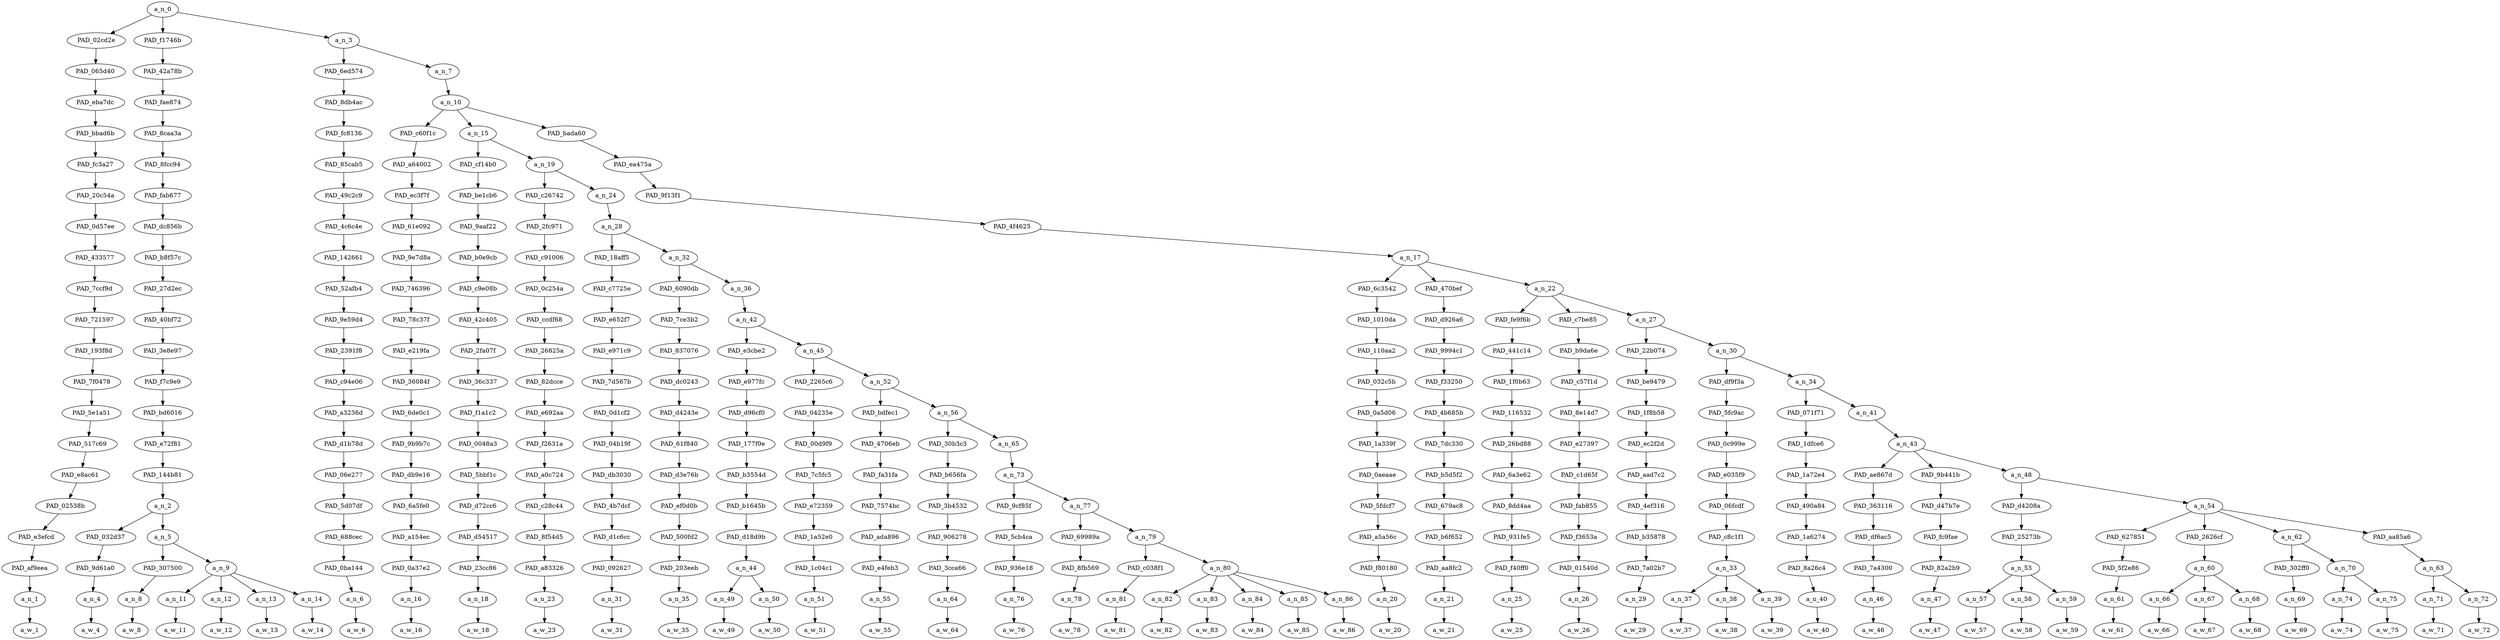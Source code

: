 strict digraph "" {
	a_n_0	[div_dir=1,
		index=0,
		level=20,
		pos="5.296986521026235,20!",
		text_span="[0, 1, 2, 3, 4, 5, 6, 7, 8, 9, 10, 11, 12, 13, 14, 15, 16, 17, 18, 19, 20, 21, 22, 23, 24, 25, 26, 27, 28, 29, 30, 31, 32, 33, 34, \
35, 36, 37, 38, 39, 40, 41, 42, 43, 44, 45, 46, 47, 48]",
		value=1.00000000];
	PAD_02cd2e	[div_dir=-1,
		index=0,
		level=19,
		pos="0.0,19!",
		text_span="[0]",
		value=0.03341917];
	a_n_0 -> PAD_02cd2e;
	PAD_f1746b	[div_dir=1,
		index=1,
		level=19,
		pos="2.125,19!",
		text_span="[1, 2, 3, 4, 5, 6]",
		value=0.13006954];
	a_n_0 -> PAD_f1746b;
	a_n_3	[div_dir=1,
		index=2,
		level=19,
		pos="13.765959563078704,19!",
		text_span="[7, 8, 9, 10, 11, 12, 13, 14, 15, 16, 17, 18, 19, 20, 21, 22, 23, 24, 25, 26, 27, 28, 29, 30, 31, 32, 33, 34, 35, 36, 37, 38, 39, \
40, 41, 42, 43, 44, 45, 46, 47, 48]",
		value=0.83644743];
	a_n_0 -> a_n_3;
	PAD_065d40	[div_dir=-1,
		index=0,
		level=18,
		pos="0.0,18!",
		text_span="[0]",
		value=0.03341917];
	PAD_02cd2e -> PAD_065d40;
	PAD_eba7dc	[div_dir=-1,
		index=0,
		level=17,
		pos="0.0,17!",
		text_span="[0]",
		value=0.03341917];
	PAD_065d40 -> PAD_eba7dc;
	PAD_bbad6b	[div_dir=-1,
		index=0,
		level=16,
		pos="0.0,16!",
		text_span="[0]",
		value=0.03341917];
	PAD_eba7dc -> PAD_bbad6b;
	PAD_fc3a27	[div_dir=-1,
		index=0,
		level=15,
		pos="0.0,15!",
		text_span="[0]",
		value=0.03341917];
	PAD_bbad6b -> PAD_fc3a27;
	PAD_20c54a	[div_dir=-1,
		index=0,
		level=14,
		pos="0.0,14!",
		text_span="[0]",
		value=0.03341917];
	PAD_fc3a27 -> PAD_20c54a;
	PAD_0d57ee	[div_dir=-1,
		index=0,
		level=13,
		pos="0.0,13!",
		text_span="[0]",
		value=0.03341917];
	PAD_20c54a -> PAD_0d57ee;
	PAD_433577	[div_dir=-1,
		index=0,
		level=12,
		pos="0.0,12!",
		text_span="[0]",
		value=0.03341917];
	PAD_0d57ee -> PAD_433577;
	PAD_7ccf9d	[div_dir=-1,
		index=0,
		level=11,
		pos="0.0,11!",
		text_span="[0]",
		value=0.03341917];
	PAD_433577 -> PAD_7ccf9d;
	PAD_721597	[div_dir=-1,
		index=0,
		level=10,
		pos="0.0,10!",
		text_span="[0]",
		value=0.03341917];
	PAD_7ccf9d -> PAD_721597;
	PAD_193f8d	[div_dir=-1,
		index=0,
		level=9,
		pos="0.0,9!",
		text_span="[0]",
		value=0.03341917];
	PAD_721597 -> PAD_193f8d;
	PAD_7f0478	[div_dir=-1,
		index=0,
		level=8,
		pos="0.0,8!",
		text_span="[0]",
		value=0.03341917];
	PAD_193f8d -> PAD_7f0478;
	PAD_5e1a51	[div_dir=-1,
		index=0,
		level=7,
		pos="0.0,7!",
		text_span="[0]",
		value=0.03341917];
	PAD_7f0478 -> PAD_5e1a51;
	PAD_517c69	[div_dir=-1,
		index=0,
		level=6,
		pos="0.0,6!",
		text_span="[0]",
		value=0.03341917];
	PAD_5e1a51 -> PAD_517c69;
	PAD_e8ac61	[div_dir=-1,
		index=0,
		level=5,
		pos="0.0,5!",
		text_span="[0]",
		value=0.03341917];
	PAD_517c69 -> PAD_e8ac61;
	PAD_02538b	[div_dir=-1,
		index=0,
		level=4,
		pos="0.0,4!",
		text_span="[0]",
		value=0.03341917];
	PAD_e8ac61 -> PAD_02538b;
	PAD_e3efcd	[div_dir=-1,
		index=0,
		level=3,
		pos="0.0,3!",
		text_span="[0]",
		value=0.03341917];
	PAD_02538b -> PAD_e3efcd;
	PAD_af9eea	[div_dir=-1,
		index=0,
		level=2,
		pos="0.0,2!",
		text_span="[0]",
		value=0.03341917];
	PAD_e3efcd -> PAD_af9eea;
	a_n_1	[div_dir=-1,
		index=0,
		level=1,
		pos="0.0,1!",
		text_span="[0]",
		value=0.03341917];
	PAD_af9eea -> a_n_1;
	a_w_1	[div_dir=0,
		index=0,
		level=0,
		pos="0,0!",
		text_span="[0]",
		value=today];
	a_n_1 -> a_w_1;
	PAD_42a78b	[div_dir=1,
		index=1,
		level=18,
		pos="2.125,18!",
		text_span="[1, 2, 3, 4, 5, 6]",
		value=0.13006954];
	PAD_f1746b -> PAD_42a78b;
	PAD_fae874	[div_dir=1,
		index=1,
		level=17,
		pos="2.125,17!",
		text_span="[1, 2, 3, 4, 5, 6]",
		value=0.13006954];
	PAD_42a78b -> PAD_fae874;
	PAD_8caa3a	[div_dir=1,
		index=1,
		level=16,
		pos="2.125,16!",
		text_span="[1, 2, 3, 4, 5, 6]",
		value=0.13006954];
	PAD_fae874 -> PAD_8caa3a;
	PAD_8fcc94	[div_dir=1,
		index=1,
		level=15,
		pos="2.125,15!",
		text_span="[1, 2, 3, 4, 5, 6]",
		value=0.13006954];
	PAD_8caa3a -> PAD_8fcc94;
	PAD_fab677	[div_dir=1,
		index=1,
		level=14,
		pos="2.125,14!",
		text_span="[1, 2, 3, 4, 5, 6]",
		value=0.13006954];
	PAD_8fcc94 -> PAD_fab677;
	PAD_dc856b	[div_dir=1,
		index=1,
		level=13,
		pos="2.125,13!",
		text_span="[1, 2, 3, 4, 5, 6]",
		value=0.13006954];
	PAD_fab677 -> PAD_dc856b;
	PAD_b8f57c	[div_dir=1,
		index=1,
		level=12,
		pos="2.125,12!",
		text_span="[1, 2, 3, 4, 5, 6]",
		value=0.13006954];
	PAD_dc856b -> PAD_b8f57c;
	PAD_27d2ec	[div_dir=1,
		index=1,
		level=11,
		pos="2.125,11!",
		text_span="[1, 2, 3, 4, 5, 6]",
		value=0.13006954];
	PAD_b8f57c -> PAD_27d2ec;
	PAD_40bf72	[div_dir=1,
		index=1,
		level=10,
		pos="2.125,10!",
		text_span="[1, 2, 3, 4, 5, 6]",
		value=0.13006954];
	PAD_27d2ec -> PAD_40bf72;
	PAD_3e8e97	[div_dir=1,
		index=1,
		level=9,
		pos="2.125,9!",
		text_span="[1, 2, 3, 4, 5, 6]",
		value=0.13006954];
	PAD_40bf72 -> PAD_3e8e97;
	PAD_f7c9e9	[div_dir=1,
		index=1,
		level=8,
		pos="2.125,8!",
		text_span="[1, 2, 3, 4, 5, 6]",
		value=0.13006954];
	PAD_3e8e97 -> PAD_f7c9e9;
	PAD_bd6016	[div_dir=1,
		index=1,
		level=7,
		pos="2.125,7!",
		text_span="[1, 2, 3, 4, 5, 6]",
		value=0.13006954];
	PAD_f7c9e9 -> PAD_bd6016;
	PAD_e72f81	[div_dir=1,
		index=1,
		level=6,
		pos="2.125,6!",
		text_span="[1, 2, 3, 4, 5, 6]",
		value=0.13006954];
	PAD_bd6016 -> PAD_e72f81;
	PAD_144b81	[div_dir=1,
		index=1,
		level=5,
		pos="2.125,5!",
		text_span="[1, 2, 3, 4, 5, 6]",
		value=0.13006954];
	PAD_e72f81 -> PAD_144b81;
	a_n_2	[div_dir=1,
		index=1,
		level=4,
		pos="2.125,4!",
		text_span="[1, 2, 3, 4, 5, 6]",
		value=0.13006954];
	PAD_144b81 -> a_n_2;
	PAD_032d37	[div_dir=-1,
		index=1,
		level=3,
		pos="1.0,3!",
		text_span="[1]",
		value=0.01147252];
	a_n_2 -> PAD_032d37;
	a_n_5	[div_dir=1,
		index=2,
		level=3,
		pos="3.25,3!",
		text_span="[2, 3, 4, 5, 6]",
		value=0.11857438];
	a_n_2 -> a_n_5;
	PAD_9d61a0	[div_dir=-1,
		index=1,
		level=2,
		pos="1.0,2!",
		text_span="[1]",
		value=0.01147252];
	PAD_032d37 -> PAD_9d61a0;
	a_n_4	[div_dir=-1,
		index=1,
		level=1,
		pos="1.0,1!",
		text_span="[1]",
		value=0.01147252];
	PAD_9d61a0 -> a_n_4;
	a_w_4	[div_dir=0,
		index=1,
		level=0,
		pos="1,0!",
		text_span="[1]",
		value=one];
	a_n_4 -> a_w_4;
	PAD_307500	[div_dir=-1,
		index=2,
		level=2,
		pos="2.0,2!",
		text_span="[2]",
		value=0.00966401];
	a_n_5 -> PAD_307500;
	a_n_9	[div_dir=1,
		index=3,
		level=2,
		pos="4.5,2!",
		text_span="[3, 4, 5, 6]",
		value=0.10888069];
	a_n_5 -> a_n_9;
	a_n_8	[div_dir=-1,
		index=2,
		level=1,
		pos="2.0,1!",
		text_span="[2]",
		value=0.00966401];
	PAD_307500 -> a_n_8;
	a_w_8	[div_dir=0,
		index=2,
		level=0,
		pos="2,0!",
		text_span="[2]",
		value=of];
	a_n_8 -> a_w_8;
	a_n_11	[div_dir=-1,
		index=3,
		level=1,
		pos="3.0,1!",
		text_span="[3]",
		value=0.01791858];
	a_n_9 -> a_n_11;
	a_n_12	[div_dir=-1,
		index=4,
		level=1,
		pos="4.0,1!",
		text_span="[4]",
		value=0.03755489];
	a_n_9 -> a_n_12;
	a_n_13	[div_dir=1,
		index=5,
		level=1,
		pos="5.0,1!",
		text_span="[5]",
		value=0.02871080];
	a_n_9 -> a_n_13;
	a_n_14	[div_dir=1,
		index=6,
		level=1,
		pos="6.0,1!",
		text_span="[6]",
		value=0.02465990];
	a_n_9 -> a_n_14;
	a_w_11	[div_dir=0,
		index=3,
		level=0,
		pos="3,0!",
		text_span="[3]",
		value=my];
	a_n_11 -> a_w_11;
	a_w_12	[div_dir=0,
		index=4,
		level=0,
		pos="4,0!",
		text_span="[4]",
		value=queer];
	a_n_12 -> a_w_12;
	a_w_13	[div_dir=0,
		index=5,
		level=0,
		pos="5,0!",
		text_span="[5]",
		value=white];
	a_n_13 -> a_w_13;
	a_w_14	[div_dir=0,
		index=6,
		level=0,
		pos="6,0!",
		text_span="[6]",
		value=students];
	a_n_14 -> a_w_14;
	PAD_6ed574	[div_dir=-1,
		index=2,
		level=18,
		pos="7.0,18!",
		text_span="[7]",
		value=0.01396606];
	a_n_3 -> PAD_6ed574;
	a_n_7	[div_dir=1,
		index=3,
		level=18,
		pos="20.53191912615741,18!",
		text_span="[8, 9, 10, 11, 12, 13, 14, 15, 16, 17, 18, 19, 20, 21, 22, 23, 24, 25, 26, 27, 28, 29, 30, 31, 32, 33, 34, 35, 36, 37, 38, 39, 40, \
41, 42, 43, 44, 45, 46, 47, 48]",
		value=0.82237252];
	a_n_3 -> a_n_7;
	PAD_8db4ac	[div_dir=-1,
		index=2,
		level=17,
		pos="7.0,17!",
		text_span="[7]",
		value=0.01396606];
	PAD_6ed574 -> PAD_8db4ac;
	PAD_fc8136	[div_dir=-1,
		index=2,
		level=16,
		pos="7.0,16!",
		text_span="[7]",
		value=0.01396606];
	PAD_8db4ac -> PAD_fc8136;
	PAD_85cab5	[div_dir=-1,
		index=2,
		level=15,
		pos="7.0,15!",
		text_span="[7]",
		value=0.01396606];
	PAD_fc8136 -> PAD_85cab5;
	PAD_49c2c9	[div_dir=-1,
		index=2,
		level=14,
		pos="7.0,14!",
		text_span="[7]",
		value=0.01396606];
	PAD_85cab5 -> PAD_49c2c9;
	PAD_4c6c4e	[div_dir=-1,
		index=2,
		level=13,
		pos="7.0,13!",
		text_span="[7]",
		value=0.01396606];
	PAD_49c2c9 -> PAD_4c6c4e;
	PAD_142661	[div_dir=-1,
		index=2,
		level=12,
		pos="7.0,12!",
		text_span="[7]",
		value=0.01396606];
	PAD_4c6c4e -> PAD_142661;
	PAD_52afb4	[div_dir=-1,
		index=2,
		level=11,
		pos="7.0,11!",
		text_span="[7]",
		value=0.01396606];
	PAD_142661 -> PAD_52afb4;
	PAD_9e59d4	[div_dir=-1,
		index=2,
		level=10,
		pos="7.0,10!",
		text_span="[7]",
		value=0.01396606];
	PAD_52afb4 -> PAD_9e59d4;
	PAD_2391f8	[div_dir=-1,
		index=2,
		level=9,
		pos="7.0,9!",
		text_span="[7]",
		value=0.01396606];
	PAD_9e59d4 -> PAD_2391f8;
	PAD_c94e06	[div_dir=-1,
		index=2,
		level=8,
		pos="7.0,8!",
		text_span="[7]",
		value=0.01396606];
	PAD_2391f8 -> PAD_c94e06;
	PAD_a3236d	[div_dir=-1,
		index=2,
		level=7,
		pos="7.0,7!",
		text_span="[7]",
		value=0.01396606];
	PAD_c94e06 -> PAD_a3236d;
	PAD_d1b78d	[div_dir=-1,
		index=2,
		level=6,
		pos="7.0,6!",
		text_span="[7]",
		value=0.01396606];
	PAD_a3236d -> PAD_d1b78d;
	PAD_06e277	[div_dir=-1,
		index=2,
		level=5,
		pos="7.0,5!",
		text_span="[7]",
		value=0.01396606];
	PAD_d1b78d -> PAD_06e277;
	PAD_5d07df	[div_dir=-1,
		index=2,
		level=4,
		pos="7.0,4!",
		text_span="[7]",
		value=0.01396606];
	PAD_06e277 -> PAD_5d07df;
	PAD_688cec	[div_dir=-1,
		index=3,
		level=3,
		pos="7.0,3!",
		text_span="[7]",
		value=0.01396606];
	PAD_5d07df -> PAD_688cec;
	PAD_0ba144	[div_dir=-1,
		index=4,
		level=2,
		pos="7.0,2!",
		text_span="[7]",
		value=0.01396606];
	PAD_688cec -> PAD_0ba144;
	a_n_6	[div_dir=-1,
		index=7,
		level=1,
		pos="7.0,1!",
		text_span="[7]",
		value=0.01396606];
	PAD_0ba144 -> a_n_6;
	a_w_6	[div_dir=0,
		index=7,
		level=0,
		pos="7,0!",
		text_span="[7]",
		value=says];
	a_n_6 -> a_w_6;
	a_n_10	[div_dir=1,
		index=3,
		level=17,
		pos="20.53191912615741,17!",
		text_span="[8, 9, 10, 11, 12, 13, 14, 15, 16, 17, 18, 19, 20, 21, 22, 23, 24, 25, 26, 27, 28, 29, 30, 31, 32, 33, 34, 35, 36, 37, 38, 39, 40, \
41, 42, 43, 44, 45, 46, 47, 48]",
		value=0.82226121];
	a_n_7 -> a_n_10;
	PAD_c60f1c	[div_dir=1,
		index=4,
		level=16,
		pos="25.0,16!",
		text_span="[25]",
		value=0.00807098];
	a_n_10 -> PAD_c60f1c;
	a_n_15	[div_dir=1,
		index=3,
		level=16,
		pos="9.04931640625,16!",
		text_span="[8, 9, 10, 11, 12, 13, 14, 15, 16, 17, 18, 19, 20, 21, 22, 23, 24]",
		value=0.26045831];
	a_n_10 -> a_n_15;
	PAD_bada60	[div_dir=1,
		index=5,
		level=16,
		pos="27.546440972222225,16!",
		text_span="[26, 27, 28, 29, 30, 31, 32, 33, 34, 35, 36, 37, 38, 39, 40, 41, 42, 43, 44, 45, 46, 47, 48]",
		value=0.55362060];
	a_n_10 -> PAD_bada60;
	PAD_a64002	[div_dir=1,
		index=5,
		level=15,
		pos="25.0,15!",
		text_span="[25]",
		value=0.00807098];
	PAD_c60f1c -> PAD_a64002;
	PAD_ec3f7f	[div_dir=1,
		index=6,
		level=14,
		pos="25.0,14!",
		text_span="[25]",
		value=0.00807098];
	PAD_a64002 -> PAD_ec3f7f;
	PAD_61e092	[div_dir=1,
		index=6,
		level=13,
		pos="25.0,13!",
		text_span="[25]",
		value=0.00807098];
	PAD_ec3f7f -> PAD_61e092;
	PAD_9e7d8a	[div_dir=1,
		index=7,
		level=12,
		pos="25.0,12!",
		text_span="[25]",
		value=0.00807098];
	PAD_61e092 -> PAD_9e7d8a;
	PAD_746396	[div_dir=1,
		index=8,
		level=11,
		pos="25.0,11!",
		text_span="[25]",
		value=0.00807098];
	PAD_9e7d8a -> PAD_746396;
	PAD_78c37f	[div_dir=1,
		index=8,
		level=10,
		pos="25.0,10!",
		text_span="[25]",
		value=0.00807098];
	PAD_746396 -> PAD_78c37f;
	PAD_e219fa	[div_dir=1,
		index=9,
		level=9,
		pos="25.0,9!",
		text_span="[25]",
		value=0.00807098];
	PAD_78c37f -> PAD_e219fa;
	PAD_36084f	[div_dir=1,
		index=10,
		level=8,
		pos="25.0,8!",
		text_span="[25]",
		value=0.00807098];
	PAD_e219fa -> PAD_36084f;
	PAD_6de0c1	[div_dir=1,
		index=11,
		level=7,
		pos="25.0,7!",
		text_span="[25]",
		value=0.00807098];
	PAD_36084f -> PAD_6de0c1;
	PAD_9b9b7c	[div_dir=1,
		index=12,
		level=6,
		pos="25.0,6!",
		text_span="[25]",
		value=0.00807098];
	PAD_6de0c1 -> PAD_9b9b7c;
	PAD_db9e16	[div_dir=1,
		index=12,
		level=5,
		pos="25.0,5!",
		text_span="[25]",
		value=0.00807098];
	PAD_9b9b7c -> PAD_db9e16;
	PAD_6a5fe0	[div_dir=1,
		index=13,
		level=4,
		pos="25.0,4!",
		text_span="[25]",
		value=0.00807098];
	PAD_db9e16 -> PAD_6a5fe0;
	PAD_a154ec	[div_dir=1,
		index=15,
		level=3,
		pos="25.0,3!",
		text_span="[25]",
		value=0.00807098];
	PAD_6a5fe0 -> PAD_a154ec;
	PAD_0a37e2	[div_dir=1,
		index=17,
		level=2,
		pos="25.0,2!",
		text_span="[25]",
		value=0.00807098];
	PAD_a154ec -> PAD_0a37e2;
	a_n_16	[div_dir=1,
		index=25,
		level=1,
		pos="25.0,1!",
		text_span="[25]",
		value=0.00807098];
	PAD_0a37e2 -> a_n_16;
	a_w_16	[div_dir=0,
		index=25,
		level=0,
		pos="25,0!",
		text_span="[25]",
		value=but];
	a_n_16 -> a_w_16;
	PAD_cf14b0	[div_dir=1,
		index=3,
		level=15,
		pos="8.0,15!",
		text_span="[8]",
		value=0.00957143];
	a_n_15 -> PAD_cf14b0;
	a_n_19	[div_dir=1,
		index=4,
		level=15,
		pos="10.0986328125,15!",
		text_span="[9, 10, 11, 12, 13, 14, 15, 16, 17, 18, 19, 20, 21, 22, 23, 24]",
		value=0.25082345];
	a_n_15 -> a_n_19;
	PAD_be1cb6	[div_dir=1,
		index=3,
		level=14,
		pos="8.0,14!",
		text_span="[8]",
		value=0.00957143];
	PAD_cf14b0 -> PAD_be1cb6;
	PAD_9aaf22	[div_dir=1,
		index=3,
		level=13,
		pos="8.0,13!",
		text_span="[8]",
		value=0.00957143];
	PAD_be1cb6 -> PAD_9aaf22;
	PAD_b0e9cb	[div_dir=1,
		index=3,
		level=12,
		pos="8.0,12!",
		text_span="[8]",
		value=0.00957143];
	PAD_9aaf22 -> PAD_b0e9cb;
	PAD_c9e08b	[div_dir=1,
		index=3,
		level=11,
		pos="8.0,11!",
		text_span="[8]",
		value=0.00957143];
	PAD_b0e9cb -> PAD_c9e08b;
	PAD_42c405	[div_dir=1,
		index=3,
		level=10,
		pos="8.0,10!",
		text_span="[8]",
		value=0.00957143];
	PAD_c9e08b -> PAD_42c405;
	PAD_2fa07f	[div_dir=1,
		index=3,
		level=9,
		pos="8.0,9!",
		text_span="[8]",
		value=0.00957143];
	PAD_42c405 -> PAD_2fa07f;
	PAD_36c337	[div_dir=1,
		index=3,
		level=8,
		pos="8.0,8!",
		text_span="[8]",
		value=0.00957143];
	PAD_2fa07f -> PAD_36c337;
	PAD_f1a1c2	[div_dir=1,
		index=3,
		level=7,
		pos="8.0,7!",
		text_span="[8]",
		value=0.00957143];
	PAD_36c337 -> PAD_f1a1c2;
	PAD_0048a3	[div_dir=1,
		index=3,
		level=6,
		pos="8.0,6!",
		text_span="[8]",
		value=0.00957143];
	PAD_f1a1c2 -> PAD_0048a3;
	PAD_5bbf1c	[div_dir=1,
		index=3,
		level=5,
		pos="8.0,5!",
		text_span="[8]",
		value=0.00957143];
	PAD_0048a3 -> PAD_5bbf1c;
	PAD_d72cc6	[div_dir=1,
		index=3,
		level=4,
		pos="8.0,4!",
		text_span="[8]",
		value=0.00957143];
	PAD_5bbf1c -> PAD_d72cc6;
	PAD_d54517	[div_dir=1,
		index=4,
		level=3,
		pos="8.0,3!",
		text_span="[8]",
		value=0.00957143];
	PAD_d72cc6 -> PAD_d54517;
	PAD_23cc86	[div_dir=1,
		index=5,
		level=2,
		pos="8.0,2!",
		text_span="[8]",
		value=0.00957143];
	PAD_d54517 -> PAD_23cc86;
	a_n_18	[div_dir=1,
		index=8,
		level=1,
		pos="8.0,1!",
		text_span="[8]",
		value=0.00957143];
	PAD_23cc86 -> a_n_18;
	a_w_18	[div_dir=0,
		index=8,
		level=0,
		pos="8,0!",
		text_span="[8]",
		value=i];
	a_n_18 -> a_w_18;
	PAD_c26742	[div_dir=-1,
		index=4,
		level=14,
		pos="9.0,14!",
		text_span="[9]",
		value=0.00956172];
	a_n_19 -> PAD_c26742;
	a_n_24	[div_dir=1,
		index=5,
		level=14,
		pos="11.197265625,14!",
		text_span="[10, 11, 12, 13, 14, 15, 16, 17, 18, 19, 20, 21, 22, 23, 24]",
		value=0.24119847];
	a_n_19 -> a_n_24;
	PAD_2fc971	[div_dir=-1,
		index=4,
		level=13,
		pos="9.0,13!",
		text_span="[9]",
		value=0.00956172];
	PAD_c26742 -> PAD_2fc971;
	PAD_c91006	[div_dir=-1,
		index=4,
		level=12,
		pos="9.0,12!",
		text_span="[9]",
		value=0.00956172];
	PAD_2fc971 -> PAD_c91006;
	PAD_0c254a	[div_dir=-1,
		index=4,
		level=11,
		pos="9.0,11!",
		text_span="[9]",
		value=0.00956172];
	PAD_c91006 -> PAD_0c254a;
	PAD_ccdf68	[div_dir=-1,
		index=4,
		level=10,
		pos="9.0,10!",
		text_span="[9]",
		value=0.00956172];
	PAD_0c254a -> PAD_ccdf68;
	PAD_26825a	[div_dir=-1,
		index=4,
		level=9,
		pos="9.0,9!",
		text_span="[9]",
		value=0.00956172];
	PAD_ccdf68 -> PAD_26825a;
	PAD_82dcce	[div_dir=-1,
		index=4,
		level=8,
		pos="9.0,8!",
		text_span="[9]",
		value=0.00956172];
	PAD_26825a -> PAD_82dcce;
	PAD_e692aa	[div_dir=-1,
		index=4,
		level=7,
		pos="9.0,7!",
		text_span="[9]",
		value=0.00956172];
	PAD_82dcce -> PAD_e692aa;
	PAD_f2631a	[div_dir=-1,
		index=4,
		level=6,
		pos="9.0,6!",
		text_span="[9]",
		value=0.00956172];
	PAD_e692aa -> PAD_f2631a;
	PAD_a0c724	[div_dir=-1,
		index=4,
		level=5,
		pos="9.0,5!",
		text_span="[9]",
		value=0.00956172];
	PAD_f2631a -> PAD_a0c724;
	PAD_c28c44	[div_dir=-1,
		index=4,
		level=4,
		pos="9.0,4!",
		text_span="[9]",
		value=0.00956172];
	PAD_a0c724 -> PAD_c28c44;
	PAD_8f54d5	[div_dir=-1,
		index=5,
		level=3,
		pos="9.0,3!",
		text_span="[9]",
		value=0.00956172];
	PAD_c28c44 -> PAD_8f54d5;
	PAD_a83326	[div_dir=-1,
		index=6,
		level=2,
		pos="9.0,2!",
		text_span="[9]",
		value=0.00956172];
	PAD_8f54d5 -> PAD_a83326;
	a_n_23	[div_dir=-1,
		index=9,
		level=1,
		pos="9.0,1!",
		text_span="[9]",
		value=0.00956172];
	PAD_a83326 -> a_n_23;
	a_w_23	[div_dir=0,
		index=9,
		level=0,
		pos="9,0!",
		text_span="[9]",
		value=know];
	a_n_23 -> a_w_23;
	a_n_28	[div_dir=1,
		index=5,
		level=13,
		pos="11.197265625,13!",
		text_span="[10, 11, 12, 13, 14, 15, 16, 17, 18, 19, 20, 21, 22, 23, 24]",
		value=0.24112997];
	a_n_24 -> a_n_28;
	PAD_18aff5	[div_dir=-1,
		index=5,
		level=12,
		pos="10.0,12!",
		text_span="[10]",
		value=0.00924053];
	a_n_28 -> PAD_18aff5;
	a_n_32	[div_dir=1,
		index=6,
		level=12,
		pos="12.39453125,12!",
		text_span="[11, 12, 13, 14, 15, 16, 17, 18, 19, 20, 21, 22, 23, 24]",
		value=0.23182093];
	a_n_28 -> a_n_32;
	PAD_c7725e	[div_dir=-1,
		index=5,
		level=11,
		pos="10.0,11!",
		text_span="[10]",
		value=0.00924053];
	PAD_18aff5 -> PAD_c7725e;
	PAD_e652f7	[div_dir=-1,
		index=5,
		level=10,
		pos="10.0,10!",
		text_span="[10]",
		value=0.00924053];
	PAD_c7725e -> PAD_e652f7;
	PAD_e971c9	[div_dir=-1,
		index=5,
		level=9,
		pos="10.0,9!",
		text_span="[10]",
		value=0.00924053];
	PAD_e652f7 -> PAD_e971c9;
	PAD_7d567b	[div_dir=-1,
		index=5,
		level=8,
		pos="10.0,8!",
		text_span="[10]",
		value=0.00924053];
	PAD_e971c9 -> PAD_7d567b;
	PAD_0d1cf2	[div_dir=-1,
		index=5,
		level=7,
		pos="10.0,7!",
		text_span="[10]",
		value=0.00924053];
	PAD_7d567b -> PAD_0d1cf2;
	PAD_04b19f	[div_dir=-1,
		index=5,
		level=6,
		pos="10.0,6!",
		text_span="[10]",
		value=0.00924053];
	PAD_0d1cf2 -> PAD_04b19f;
	PAD_db3030	[div_dir=-1,
		index=5,
		level=5,
		pos="10.0,5!",
		text_span="[10]",
		value=0.00924053];
	PAD_04b19f -> PAD_db3030;
	PAD_4b7dcf	[div_dir=-1,
		index=5,
		level=4,
		pos="10.0,4!",
		text_span="[10]",
		value=0.00924053];
	PAD_db3030 -> PAD_4b7dcf;
	PAD_d1c6cc	[div_dir=-1,
		index=6,
		level=3,
		pos="10.0,3!",
		text_span="[10]",
		value=0.00924053];
	PAD_4b7dcf -> PAD_d1c6cc;
	PAD_092627	[div_dir=-1,
		index=7,
		level=2,
		pos="10.0,2!",
		text_span="[10]",
		value=0.00924053];
	PAD_d1c6cc -> PAD_092627;
	a_n_31	[div_dir=-1,
		index=10,
		level=1,
		pos="10.0,1!",
		text_span="[10]",
		value=0.00924053];
	PAD_092627 -> a_n_31;
	a_w_31	[div_dir=0,
		index=10,
		level=0,
		pos="10,0!",
		text_span="[10]",
		value=they];
	a_n_31 -> a_w_31;
	PAD_6090db	[div_dir=1,
		index=6,
		level=11,
		pos="11.0,11!",
		text_span="[11]",
		value=0.01225810];
	a_n_32 -> PAD_6090db;
	a_n_36	[div_dir=1,
		index=7,
		level=11,
		pos="13.7890625,11!",
		text_span="[12, 13, 14, 15, 16, 17, 18, 19, 20, 21, 22, 23, 24]",
		value=0.21948890];
	a_n_32 -> a_n_36;
	PAD_7ce3b2	[div_dir=1,
		index=6,
		level=10,
		pos="11.0,10!",
		text_span="[11]",
		value=0.01225810];
	PAD_6090db -> PAD_7ce3b2;
	PAD_837076	[div_dir=1,
		index=6,
		level=9,
		pos="11.0,9!",
		text_span="[11]",
		value=0.01225810];
	PAD_7ce3b2 -> PAD_837076;
	PAD_dc0243	[div_dir=1,
		index=6,
		level=8,
		pos="11.0,8!",
		text_span="[11]",
		value=0.01225810];
	PAD_837076 -> PAD_dc0243;
	PAD_d4243e	[div_dir=1,
		index=6,
		level=7,
		pos="11.0,7!",
		text_span="[11]",
		value=0.01225810];
	PAD_dc0243 -> PAD_d4243e;
	PAD_61f840	[div_dir=1,
		index=6,
		level=6,
		pos="11.0,6!",
		text_span="[11]",
		value=0.01225810];
	PAD_d4243e -> PAD_61f840;
	PAD_d3e76b	[div_dir=1,
		index=6,
		level=5,
		pos="11.0,5!",
		text_span="[11]",
		value=0.01225810];
	PAD_61f840 -> PAD_d3e76b;
	PAD_ef0d0b	[div_dir=1,
		index=6,
		level=4,
		pos="11.0,4!",
		text_span="[11]",
		value=0.01225810];
	PAD_d3e76b -> PAD_ef0d0b;
	PAD_500fd2	[div_dir=1,
		index=7,
		level=3,
		pos="11.0,3!",
		text_span="[11]",
		value=0.01225810];
	PAD_ef0d0b -> PAD_500fd2;
	PAD_203eeb	[div_dir=1,
		index=8,
		level=2,
		pos="11.0,2!",
		text_span="[11]",
		value=0.01225810];
	PAD_500fd2 -> PAD_203eeb;
	a_n_35	[div_dir=1,
		index=11,
		level=1,
		pos="11.0,1!",
		text_span="[11]",
		value=0.01225810];
	PAD_203eeb -> a_n_35;
	a_w_35	[div_dir=0,
		index=11,
		level=0,
		pos="11,0!",
		text_span="[11]",
		value=say];
	a_n_35 -> a_w_35;
	a_n_42	[div_dir=1,
		index=7,
		level=10,
		pos="13.7890625,10!",
		text_span="[12, 13, 14, 15, 16, 17, 18, 19, 20, 21, 22, 23, 24]",
		value=0.21941416];
	a_n_36 -> a_n_42;
	PAD_e3cbe2	[div_dir=1,
		index=7,
		level=9,
		pos="12.5,9!",
		text_span="[12, 13]",
		value=0.06934184];
	a_n_42 -> PAD_e3cbe2;
	a_n_45	[div_dir=1,
		index=8,
		level=9,
		pos="15.078125,9!",
		text_span="[14, 15, 16, 17, 18, 19, 20, 21, 22, 23, 24]",
		value=0.14999757];
	a_n_42 -> a_n_45;
	PAD_e977fc	[div_dir=1,
		index=7,
		level=8,
		pos="12.5,8!",
		text_span="[12, 13]",
		value=0.06934184];
	PAD_e3cbe2 -> PAD_e977fc;
	PAD_d96cf0	[div_dir=1,
		index=7,
		level=7,
		pos="12.5,7!",
		text_span="[12, 13]",
		value=0.06934184];
	PAD_e977fc -> PAD_d96cf0;
	PAD_177f0e	[div_dir=1,
		index=7,
		level=6,
		pos="12.5,6!",
		text_span="[12, 13]",
		value=0.06934184];
	PAD_d96cf0 -> PAD_177f0e;
	PAD_b3554d	[div_dir=1,
		index=7,
		level=5,
		pos="12.5,5!",
		text_span="[12, 13]",
		value=0.06934184];
	PAD_177f0e -> PAD_b3554d;
	PAD_b1645b	[div_dir=1,
		index=7,
		level=4,
		pos="12.5,4!",
		text_span="[12, 13]",
		value=0.06934184];
	PAD_b3554d -> PAD_b1645b;
	PAD_d18d9b	[div_dir=1,
		index=8,
		level=3,
		pos="12.5,3!",
		text_span="[12, 13]",
		value=0.06934184];
	PAD_b1645b -> PAD_d18d9b;
	a_n_44	[div_dir=1,
		index=9,
		level=2,
		pos="12.5,2!",
		text_span="[12, 13]",
		value=0.06934184];
	PAD_d18d9b -> a_n_44;
	a_n_49	[div_dir=1,
		index=12,
		level=1,
		pos="12.0,1!",
		text_span="[12]",
		value=0.04171781];
	a_n_44 -> a_n_49;
	a_n_50	[div_dir=1,
		index=13,
		level=1,
		pos="13.0,1!",
		text_span="[13]",
		value=0.02755311];
	a_n_44 -> a_n_50;
	a_w_49	[div_dir=0,
		index=12,
		level=0,
		pos="12,0!",
		text_span="[12]",
		value=vsco];
	a_n_49 -> a_w_49;
	a_w_50	[div_dir=0,
		index=13,
		level=0,
		pos="13,0!",
		text_span="[13]",
		value=girls];
	a_n_50 -> a_w_50;
	PAD_2265c6	[div_dir=1,
		index=8,
		level=8,
		pos="14.0,8!",
		text_span="[14]",
		value=0.01037612];
	a_n_45 -> PAD_2265c6;
	a_n_52	[div_dir=1,
		index=9,
		level=8,
		pos="16.15625,8!",
		text_span="[15, 16, 17, 18, 19, 20, 21, 22, 23, 24]",
		value=0.13957375];
	a_n_45 -> a_n_52;
	PAD_04235e	[div_dir=1,
		index=8,
		level=7,
		pos="14.0,7!",
		text_span="[14]",
		value=0.01037612];
	PAD_2265c6 -> PAD_04235e;
	PAD_00d9f9	[div_dir=1,
		index=8,
		level=6,
		pos="14.0,6!",
		text_span="[14]",
		value=0.01037612];
	PAD_04235e -> PAD_00d9f9;
	PAD_7c5fc5	[div_dir=1,
		index=8,
		level=5,
		pos="14.0,5!",
		text_span="[14]",
		value=0.01037612];
	PAD_00d9f9 -> PAD_7c5fc5;
	PAD_e72359	[div_dir=1,
		index=8,
		level=4,
		pos="14.0,4!",
		text_span="[14]",
		value=0.01037612];
	PAD_7c5fc5 -> PAD_e72359;
	PAD_1a52e0	[div_dir=1,
		index=9,
		level=3,
		pos="14.0,3!",
		text_span="[14]",
		value=0.01037612];
	PAD_e72359 -> PAD_1a52e0;
	PAD_1c04c1	[div_dir=1,
		index=10,
		level=2,
		pos="14.0,2!",
		text_span="[14]",
		value=0.01037612];
	PAD_1a52e0 -> PAD_1c04c1;
	a_n_51	[div_dir=1,
		index=14,
		level=1,
		pos="14.0,1!",
		text_span="[14]",
		value=0.01037612];
	PAD_1c04c1 -> a_n_51;
	a_w_51	[div_dir=0,
		index=14,
		level=0,
		pos="14,0!",
		text_span="[14]",
		value=are];
	a_n_51 -> a_w_51;
	PAD_bdfec1	[div_dir=-1,
		index=9,
		level=7,
		pos="15.0,7!",
		text_span="[15]",
		value=0.01609284];
	a_n_52 -> PAD_bdfec1;
	a_n_56	[div_dir=1,
		index=10,
		level=7,
		pos="17.3125,7!",
		text_span="[16, 17, 18, 19, 20, 21, 22, 23, 24]",
		value=0.12343489];
	a_n_52 -> a_n_56;
	PAD_4706eb	[div_dir=-1,
		index=9,
		level=6,
		pos="15.0,6!",
		text_span="[15]",
		value=0.01609284];
	PAD_bdfec1 -> PAD_4706eb;
	PAD_fa31fa	[div_dir=-1,
		index=9,
		level=5,
		pos="15.0,5!",
		text_span="[15]",
		value=0.01609284];
	PAD_4706eb -> PAD_fa31fa;
	PAD_7574bc	[div_dir=-1,
		index=9,
		level=4,
		pos="15.0,4!",
		text_span="[15]",
		value=0.01609284];
	PAD_fa31fa -> PAD_7574bc;
	PAD_ada896	[div_dir=-1,
		index=10,
		level=3,
		pos="15.0,3!",
		text_span="[15]",
		value=0.01609284];
	PAD_7574bc -> PAD_ada896;
	PAD_e4feb3	[div_dir=-1,
		index=11,
		level=2,
		pos="15.0,2!",
		text_span="[15]",
		value=0.01609284];
	PAD_ada896 -> PAD_e4feb3;
	a_n_55	[div_dir=-1,
		index=15,
		level=1,
		pos="15.0,1!",
		text_span="[15]",
		value=0.01609284];
	PAD_e4feb3 -> a_n_55;
	a_w_55	[div_dir=0,
		index=15,
		level=0,
		pos="15,0!",
		text_span="[15]",
		value=defined];
	a_n_55 -> a_w_55;
	PAD_30b3c3	[div_dir=1,
		index=10,
		level=6,
		pos="16.0,6!",
		text_span="[16]",
		value=0.00831983];
	a_n_56 -> PAD_30b3c3;
	a_n_65	[div_dir=1,
		index=11,
		level=6,
		pos="18.625,6!",
		text_span="[17, 18, 19, 20, 21, 22, 23, 24]",
		value=0.11506411];
	a_n_56 -> a_n_65;
	PAD_b656fa	[div_dir=1,
		index=10,
		level=5,
		pos="16.0,5!",
		text_span="[16]",
		value=0.00831983];
	PAD_30b3c3 -> PAD_b656fa;
	PAD_3b4532	[div_dir=1,
		index=10,
		level=4,
		pos="16.0,4!",
		text_span="[16]",
		value=0.00831983];
	PAD_b656fa -> PAD_3b4532;
	PAD_906278	[div_dir=1,
		index=11,
		level=3,
		pos="16.0,3!",
		text_span="[16]",
		value=0.00831983];
	PAD_3b4532 -> PAD_906278;
	PAD_3cca66	[div_dir=1,
		index=12,
		level=2,
		pos="16.0,2!",
		text_span="[16]",
		value=0.00831983];
	PAD_906278 -> PAD_3cca66;
	a_n_64	[div_dir=1,
		index=16,
		level=1,
		pos="16.0,1!",
		text_span="[16]",
		value=0.00831983];
	PAD_3cca66 -> a_n_64;
	a_w_64	[div_dir=0,
		index=16,
		level=0,
		pos="16,0!",
		text_span="[16]",
		value=by];
	a_n_64 -> a_w_64;
	a_n_73	[div_dir=1,
		index=11,
		level=5,
		pos="18.625,5!",
		text_span="[17, 18, 19, 20, 21, 22, 23, 24]",
		value=0.11501851];
	a_n_65 -> a_n_73;
	PAD_9cf85f	[div_dir=1,
		index=11,
		level=4,
		pos="17.0,4!",
		text_span="[17]",
		value=0.01127091];
	a_n_73 -> PAD_9cf85f;
	a_n_77	[div_dir=1,
		index=12,
		level=4,
		pos="20.25,4!",
		text_span="[18, 19, 20, 21, 22, 23, 24]",
		value=0.10370200];
	a_n_73 -> a_n_77;
	PAD_5cb4ca	[div_dir=1,
		index=12,
		level=3,
		pos="17.0,3!",
		text_span="[17]",
		value=0.01127091];
	PAD_9cf85f -> PAD_5cb4ca;
	PAD_936e18	[div_dir=1,
		index=13,
		level=2,
		pos="17.0,2!",
		text_span="[17]",
		value=0.01127091];
	PAD_5cb4ca -> PAD_936e18;
	a_n_76	[div_dir=1,
		index=17,
		level=1,
		pos="17.0,1!",
		text_span="[17]",
		value=0.01127091];
	PAD_936e18 -> a_n_76;
	a_w_76	[div_dir=0,
		index=17,
		level=0,
		pos="17,0!",
		text_span="[17]",
		value=saying];
	a_n_76 -> a_w_76;
	PAD_69989a	[div_dir=1,
		index=13,
		level=3,
		pos="18.0,3!",
		text_span="[18]",
		value=0.00885113];
	a_n_77 -> PAD_69989a;
	a_n_79	[div_dir=1,
		index=14,
		level=3,
		pos="22.5,3!",
		text_span="[19, 20, 21, 22, 23, 24]",
		value=0.09480439];
	a_n_77 -> a_n_79;
	PAD_8fb569	[div_dir=1,
		index=14,
		level=2,
		pos="18.0,2!",
		text_span="[18]",
		value=0.00885113];
	PAD_69989a -> PAD_8fb569;
	a_n_78	[div_dir=1,
		index=18,
		level=1,
		pos="18.0,1!",
		text_span="[18]",
		value=0.00885113];
	PAD_8fb569 -> a_n_78;
	a_w_78	[div_dir=0,
		index=18,
		level=0,
		pos="18,0!",
		text_span="[18]",
		value=that];
	a_n_78 -> a_w_78;
	PAD_c038f1	[div_dir=-1,
		index=16,
		level=2,
		pos="24.0,2!",
		text_span="[24]",
		value=0.02304641];
	a_n_79 -> PAD_c038f1;
	a_n_80	[div_dir=1,
		index=15,
		level=2,
		pos="21.0,2!",
		text_span="[19, 20, 21, 22, 23]",
		value=0.07170902];
	a_n_79 -> a_n_80;
	a_n_81	[div_dir=-1,
		index=24,
		level=1,
		pos="24.0,1!",
		text_span="[24]",
		value=0.02304641];
	PAD_c038f1 -> a_n_81;
	a_w_81	[div_dir=0,
		index=24,
		level=0,
		pos="24,0!",
		text_span="[24]",
		value=oop];
	a_n_81 -> a_w_81;
	a_n_82	[div_dir=1,
		index=19,
		level=1,
		pos="19.0,1!",
		text_span="[19]",
		value=0.01084522];
	a_n_80 -> a_n_82;
	a_n_83	[div_dir=1,
		index=20,
		level=1,
		pos="20.0,1!",
		text_span="[20]",
		value=0.02667908];
	a_n_80 -> a_n_83;
	a_n_84	[div_dir=1,
		index=21,
		level=1,
		pos="21.0,1!",
		text_span="[21]",
		value=0.01310061];
	a_n_80 -> a_n_84;
	a_n_85	[div_dir=1,
		index=22,
		level=1,
		pos="22.0,1!",
		text_span="[22]",
		value=0.00973893];
	a_n_80 -> a_n_85;
	a_n_86	[div_dir=-1,
		index=23,
		level=1,
		pos="23.0,1!",
		text_span="[23]",
		value=0.01125409];
	a_n_80 -> a_n_86;
	a_w_82	[div_dir=0,
		index=19,
		level=0,
		pos="19,0!",
		text_span="[19]",
		value=the];
	a_n_82 -> a_w_82;
	a_w_83	[div_dir=0,
		index=20,
		level=0,
		pos="20,0!",
		text_span="[20]",
		value=tea];
	a_n_83 -> a_w_83;
	a_w_84	[div_dir=0,
		index=21,
		level=0,
		pos="21,0!",
		text_span="[21]",
		value=and];
	a_n_84 -> a_w_84;
	a_w_85	[div_dir=0,
		index=22,
		level=0,
		pos="22,0!",
		text_span="[22]",
		value=and1];
	a_n_85 -> a_w_85;
	a_w_86	[div_dir=0,
		index=23,
		level=0,
		pos="23,0!",
		text_span="[23]",
		value=i1];
	a_n_86 -> a_w_86;
	PAD_ea475a	[div_dir=1,
		index=6,
		level=15,
		pos="27.546440972222225,15!",
		text_span="[26, 27, 28, 29, 30, 31, 32, 33, 34, 35, 36, 37, 38, 39, 40, 41, 42, 43, 44, 45, 46, 47, 48]",
		value=0.55362060];
	PAD_bada60 -> PAD_ea475a;
	PAD_9f13f1	[div_dir=1,
		index=7,
		level=14,
		pos="27.546440972222225,14!",
		text_span="[26, 27, 28, 29, 30, 31, 32, 33, 34, 35, 36, 37, 38, 39, 40, 41, 42, 43, 44, 45, 46, 47, 48]",
		value=0.55362060];
	PAD_ea475a -> PAD_9f13f1;
	PAD_4f4625	[div_dir=1,
		index=7,
		level=13,
		pos="27.546440972222225,13!",
		text_span="[26, 27, 28, 29, 30, 31, 32, 33, 34, 35, 36, 37, 38, 39, 40, 41, 42, 43, 44, 45, 46, 47, 48]",
		value=0.55362060];
	PAD_9f13f1 -> PAD_4f4625;
	a_n_17	[div_dir=1,
		index=8,
		level=12,
		pos="27.546440972222225,12!",
		text_span="[26, 27, 28, 29, 30, 31, 32, 33, 34, 35, 36, 37, 38, 39, 40, 41, 42, 43, 44, 45, 46, 47, 48]",
		value=0.55362060];
	PAD_4f4625 -> a_n_17;
	PAD_6c3542	[div_dir=1,
		index=9,
		level=11,
		pos="26.0,11!",
		text_span="[26]",
		value=0.01025277];
	a_n_17 -> PAD_6c3542;
	PAD_470bef	[div_dir=1,
		index=10,
		level=11,
		pos="27.0,11!",
		text_span="[27]",
		value=0.00772093];
	a_n_17 -> PAD_470bef;
	a_n_22	[div_dir=1,
		index=11,
		level=11,
		pos="29.639322916666668,11!",
		text_span="[28, 29, 30, 31, 32, 33, 34, 35, 36, 37, 38, 39, 40, 41, 42, 43, 44, 45, 46, 47, 48]",
		value=0.53555606];
	a_n_17 -> a_n_22;
	PAD_1010da	[div_dir=1,
		index=9,
		level=10,
		pos="26.0,10!",
		text_span="[26]",
		value=0.01025277];
	PAD_6c3542 -> PAD_1010da;
	PAD_110aa2	[div_dir=1,
		index=10,
		level=9,
		pos="26.0,9!",
		text_span="[26]",
		value=0.01025277];
	PAD_1010da -> PAD_110aa2;
	PAD_032c5b	[div_dir=1,
		index=11,
		level=8,
		pos="26.0,8!",
		text_span="[26]",
		value=0.01025277];
	PAD_110aa2 -> PAD_032c5b;
	PAD_0a5d06	[div_dir=1,
		index=12,
		level=7,
		pos="26.0,7!",
		text_span="[26]",
		value=0.01025277];
	PAD_032c5b -> PAD_0a5d06;
	PAD_1a339f	[div_dir=1,
		index=13,
		level=6,
		pos="26.0,6!",
		text_span="[26]",
		value=0.01025277];
	PAD_0a5d06 -> PAD_1a339f;
	PAD_0aeaae	[div_dir=1,
		index=13,
		level=5,
		pos="26.0,5!",
		text_span="[26]",
		value=0.01025277];
	PAD_1a339f -> PAD_0aeaae;
	PAD_5fdcf7	[div_dir=1,
		index=14,
		level=4,
		pos="26.0,4!",
		text_span="[26]",
		value=0.01025277];
	PAD_0aeaae -> PAD_5fdcf7;
	PAD_a5a56c	[div_dir=1,
		index=16,
		level=3,
		pos="26.0,3!",
		text_span="[26]",
		value=0.01025277];
	PAD_5fdcf7 -> PAD_a5a56c;
	PAD_f80180	[div_dir=1,
		index=18,
		level=2,
		pos="26.0,2!",
		text_span="[26]",
		value=0.01025277];
	PAD_a5a56c -> PAD_f80180;
	a_n_20	[div_dir=1,
		index=26,
		level=1,
		pos="26.0,1!",
		text_span="[26]",
		value=0.01025277];
	PAD_f80180 -> a_n_20;
	a_w_20	[div_dir=0,
		index=26,
		level=0,
		pos="26,0!",
		text_span="[26]",
		value=actually];
	a_n_20 -> a_w_20;
	PAD_d926a6	[div_dir=1,
		index=10,
		level=10,
		pos="27.0,10!",
		text_span="[27]",
		value=0.00772093];
	PAD_470bef -> PAD_d926a6;
	PAD_9994c1	[div_dir=1,
		index=11,
		level=9,
		pos="27.0,9!",
		text_span="[27]",
		value=0.00772093];
	PAD_d926a6 -> PAD_9994c1;
	PAD_f33250	[div_dir=1,
		index=12,
		level=8,
		pos="27.0,8!",
		text_span="[27]",
		value=0.00772093];
	PAD_9994c1 -> PAD_f33250;
	PAD_4b685b	[div_dir=1,
		index=13,
		level=7,
		pos="27.0,7!",
		text_span="[27]",
		value=0.00772093];
	PAD_f33250 -> PAD_4b685b;
	PAD_7dc330	[div_dir=1,
		index=14,
		level=6,
		pos="27.0,6!",
		text_span="[27]",
		value=0.00772093];
	PAD_4b685b -> PAD_7dc330;
	PAD_b5d5f2	[div_dir=1,
		index=14,
		level=5,
		pos="27.0,5!",
		text_span="[27]",
		value=0.00772093];
	PAD_7dc330 -> PAD_b5d5f2;
	PAD_679ac8	[div_dir=1,
		index=15,
		level=4,
		pos="27.0,4!",
		text_span="[27]",
		value=0.00772093];
	PAD_b5d5f2 -> PAD_679ac8;
	PAD_b6f652	[div_dir=1,
		index=17,
		level=3,
		pos="27.0,3!",
		text_span="[27]",
		value=0.00772093];
	PAD_679ac8 -> PAD_b6f652;
	PAD_aa8fc2	[div_dir=1,
		index=19,
		level=2,
		pos="27.0,2!",
		text_span="[27]",
		value=0.00772093];
	PAD_b6f652 -> PAD_aa8fc2;
	a_n_21	[div_dir=1,
		index=27,
		level=1,
		pos="27.0,1!",
		text_span="[27]",
		value=0.00772093];
	PAD_aa8fc2 -> a_n_21;
	a_w_21	[div_dir=0,
		index=27,
		level=0,
		pos="27,0!",
		text_span="[27]",
		value=they1];
	a_n_21 -> a_w_21;
	PAD_fe9f6b	[div_dir=-1,
		index=11,
		level=10,
		pos="28.0,10!",
		text_span="[28]",
		value=0.00863357];
	a_n_22 -> PAD_fe9f6b;
	PAD_c7be85	[div_dir=-1,
		index=12,
		level=10,
		pos="29.0,10!",
		text_span="[29]",
		value=0.00822727];
	a_n_22 -> PAD_c7be85;
	a_n_27	[div_dir=1,
		index=13,
		level=10,
		pos="31.91796875,10!",
		text_span="[30, 31, 32, 33, 34, 35, 36, 37, 38, 39, 40, 41, 42, 43, 44, 45, 46, 47, 48]",
		value=0.51860653];
	a_n_22 -> a_n_27;
	PAD_441c14	[div_dir=-1,
		index=12,
		level=9,
		pos="28.0,9!",
		text_span="[28]",
		value=0.00863357];
	PAD_fe9f6b -> PAD_441c14;
	PAD_1f0b63	[div_dir=-1,
		index=13,
		level=8,
		pos="28.0,8!",
		text_span="[28]",
		value=0.00863357];
	PAD_441c14 -> PAD_1f0b63;
	PAD_116532	[div_dir=-1,
		index=14,
		level=7,
		pos="28.0,7!",
		text_span="[28]",
		value=0.00863357];
	PAD_1f0b63 -> PAD_116532;
	PAD_26bd88	[div_dir=-1,
		index=15,
		level=6,
		pos="28.0,6!",
		text_span="[28]",
		value=0.00863357];
	PAD_116532 -> PAD_26bd88;
	PAD_6a3e62	[div_dir=-1,
		index=15,
		level=5,
		pos="28.0,5!",
		text_span="[28]",
		value=0.00863357];
	PAD_26bd88 -> PAD_6a3e62;
	PAD_8dd4aa	[div_dir=-1,
		index=16,
		level=4,
		pos="28.0,4!",
		text_span="[28]",
		value=0.00863357];
	PAD_6a3e62 -> PAD_8dd4aa;
	PAD_931fe5	[div_dir=-1,
		index=18,
		level=3,
		pos="28.0,3!",
		text_span="[28]",
		value=0.00863357];
	PAD_8dd4aa -> PAD_931fe5;
	PAD_f40ff0	[div_dir=-1,
		index=20,
		level=2,
		pos="28.0,2!",
		text_span="[28]",
		value=0.00863357];
	PAD_931fe5 -> PAD_f40ff0;
	a_n_25	[div_dir=-1,
		index=28,
		level=1,
		pos="28.0,1!",
		text_span="[28]",
		value=0.00863357];
	PAD_f40ff0 -> a_n_25;
	a_w_25	[div_dir=0,
		index=28,
		level=0,
		pos="28,0!",
		text_span="[28]",
		value=are1];
	a_n_25 -> a_w_25;
	PAD_b9da6e	[div_dir=-1,
		index=13,
		level=9,
		pos="29.0,9!",
		text_span="[29]",
		value=0.00822727];
	PAD_c7be85 -> PAD_b9da6e;
	PAD_c57f1d	[div_dir=-1,
		index=14,
		level=8,
		pos="29.0,8!",
		text_span="[29]",
		value=0.00822727];
	PAD_b9da6e -> PAD_c57f1d;
	PAD_8e14d7	[div_dir=-1,
		index=15,
		level=7,
		pos="29.0,7!",
		text_span="[29]",
		value=0.00822727];
	PAD_c57f1d -> PAD_8e14d7;
	PAD_e27397	[div_dir=-1,
		index=16,
		level=6,
		pos="29.0,6!",
		text_span="[29]",
		value=0.00822727];
	PAD_8e14d7 -> PAD_e27397;
	PAD_c1d65f	[div_dir=-1,
		index=16,
		level=5,
		pos="29.0,5!",
		text_span="[29]",
		value=0.00822727];
	PAD_e27397 -> PAD_c1d65f;
	PAD_fab855	[div_dir=-1,
		index=17,
		level=4,
		pos="29.0,4!",
		text_span="[29]",
		value=0.00822727];
	PAD_c1d65f -> PAD_fab855;
	PAD_f3653a	[div_dir=-1,
		index=19,
		level=3,
		pos="29.0,3!",
		text_span="[29]",
		value=0.00822727];
	PAD_fab855 -> PAD_f3653a;
	PAD_01540d	[div_dir=-1,
		index=21,
		level=2,
		pos="29.0,2!",
		text_span="[29]",
		value=0.00822727];
	PAD_f3653a -> PAD_01540d;
	a_n_26	[div_dir=-1,
		index=29,
		level=1,
		pos="29.0,1!",
		text_span="[29]",
		value=0.00822727];
	PAD_01540d -> a_n_26;
	a_w_26	[div_dir=0,
		index=29,
		level=0,
		pos="29,0!",
		text_span="[29]",
		value=just];
	a_n_26 -> a_w_26;
	PAD_22b074	[div_dir=1,
		index=14,
		level=9,
		pos="30.0,9!",
		text_span="[30]",
		value=0.06309005];
	a_n_27 -> PAD_22b074;
	a_n_30	[div_dir=1,
		index=15,
		level=9,
		pos="33.8359375,9!",
		text_span="[31, 32, 33, 34, 35, 36, 37, 38, 39, 40, 41, 42, 43, 44, 45, 46, 47, 48]",
		value=0.45541462];
	a_n_27 -> a_n_30;
	PAD_be9479	[div_dir=1,
		index=15,
		level=8,
		pos="30.0,8!",
		text_span="[30]",
		value=0.06309005];
	PAD_22b074 -> PAD_be9479;
	PAD_1f8b58	[div_dir=1,
		index=16,
		level=7,
		pos="30.0,7!",
		text_span="[30]",
		value=0.06309005];
	PAD_be9479 -> PAD_1f8b58;
	PAD_ec2f2d	[div_dir=1,
		index=17,
		level=6,
		pos="30.0,6!",
		text_span="[30]",
		value=0.06309005];
	PAD_1f8b58 -> PAD_ec2f2d;
	PAD_aad7c2	[div_dir=1,
		index=17,
		level=5,
		pos="30.0,5!",
		text_span="[30]",
		value=0.06309005];
	PAD_ec2f2d -> PAD_aad7c2;
	PAD_4ef316	[div_dir=1,
		index=18,
		level=4,
		pos="30.0,4!",
		text_span="[30]",
		value=0.06309005];
	PAD_aad7c2 -> PAD_4ef316;
	PAD_b35878	[div_dir=1,
		index=20,
		level=3,
		pos="30.0,3!",
		text_span="[30]",
		value=0.06309005];
	PAD_4ef316 -> PAD_b35878;
	PAD_7a02b7	[div_dir=1,
		index=22,
		level=2,
		pos="30.0,2!",
		text_span="[30]",
		value=0.06309005];
	PAD_b35878 -> PAD_7a02b7;
	a_n_29	[div_dir=1,
		index=30,
		level=1,
		pos="30.0,1!",
		text_span="[30]",
		value=0.06309005];
	PAD_7a02b7 -> a_n_29;
	a_w_29	[div_dir=0,
		index=30,
		level=0,
		pos="30,0!",
		text_span="[30]",
		value=appropriating];
	a_n_29 -> a_w_29;
	PAD_df9f3a	[div_dir=1,
		index=16,
		level=8,
		pos="32.0,8!",
		text_span="[31, 32, 33]",
		value=0.10328995];
	a_n_30 -> PAD_df9f3a;
	a_n_34	[div_dir=1,
		index=17,
		level=8,
		pos="35.671875,8!",
		text_span="[34, 35, 36, 37, 38, 39, 40, 41, 42, 43, 44, 45, 46, 47, 48]",
		value=0.35203389];
	a_n_30 -> a_n_34;
	PAD_5fc9ac	[div_dir=1,
		index=17,
		level=7,
		pos="32.0,7!",
		text_span="[31, 32, 33]",
		value=0.10328995];
	PAD_df9f3a -> PAD_5fc9ac;
	PAD_0c999e	[div_dir=1,
		index=18,
		level=6,
		pos="32.0,6!",
		text_span="[31, 32, 33]",
		value=0.10328995];
	PAD_5fc9ac -> PAD_0c999e;
	PAD_e035f9	[div_dir=1,
		index=18,
		level=5,
		pos="32.0,5!",
		text_span="[31, 32, 33]",
		value=0.10328995];
	PAD_0c999e -> PAD_e035f9;
	PAD_06fcdf	[div_dir=1,
		index=19,
		level=4,
		pos="32.0,4!",
		text_span="[31, 32, 33]",
		value=0.10328995];
	PAD_e035f9 -> PAD_06fcdf;
	PAD_c8c1f1	[div_dir=1,
		index=21,
		level=3,
		pos="32.0,3!",
		text_span="[31, 32, 33]",
		value=0.10328995];
	PAD_06fcdf -> PAD_c8c1f1;
	a_n_33	[div_dir=1,
		index=23,
		level=2,
		pos="32.0,2!",
		text_span="[31, 32, 33]",
		value=0.10328995];
	PAD_c8c1f1 -> a_n_33;
	a_n_37	[div_dir=1,
		index=31,
		level=1,
		pos="31.0,1!",
		text_span="[31]",
		value=0.03345777];
	a_n_33 -> a_n_37;
	a_n_38	[div_dir=-1,
		index=32,
		level=1,
		pos="32.0,1!",
		text_span="[32]",
		value=0.04151814];
	a_n_33 -> a_n_38;
	a_n_39	[div_dir=-1,
		index=33,
		level=1,
		pos="33.0,1!",
		text_span="[33]",
		value=0.02826970];
	a_n_33 -> a_n_39;
	a_w_37	[div_dir=0,
		index=31,
		level=0,
		pos="31,0!",
		text_span="[31]",
		value=black];
	a_n_37 -> a_w_37;
	a_w_38	[div_dir=0,
		index=32,
		level=0,
		pos="32,0!",
		text_span="[32]",
		value=queer1];
	a_n_38 -> a_w_38;
	a_w_39	[div_dir=0,
		index=33,
		level=0,
		pos="33,0!",
		text_span="[33]",
		value=culture];
	a_n_39 -> a_w_39;
	PAD_071f71	[div_dir=1,
		index=18,
		level=7,
		pos="34.0,7!",
		text_span="[34]",
		value=0.01078712];
	a_n_34 -> PAD_071f71;
	a_n_41	[div_dir=1,
		index=19,
		level=7,
		pos="37.34375,7!",
		text_span="[35, 36, 37, 38, 39, 40, 41, 42, 43, 44, 45, 46, 47, 48]",
		value=0.34116713];
	a_n_34 -> a_n_41;
	PAD_1dfce6	[div_dir=1,
		index=19,
		level=6,
		pos="34.0,6!",
		text_span="[34]",
		value=0.01078712];
	PAD_071f71 -> PAD_1dfce6;
	PAD_1a72e4	[div_dir=1,
		index=19,
		level=5,
		pos="34.0,5!",
		text_span="[34]",
		value=0.01078712];
	PAD_1dfce6 -> PAD_1a72e4;
	PAD_490a84	[div_dir=1,
		index=20,
		level=4,
		pos="34.0,4!",
		text_span="[34]",
		value=0.01078712];
	PAD_1a72e4 -> PAD_490a84;
	PAD_1a6274	[div_dir=1,
		index=22,
		level=3,
		pos="34.0,3!",
		text_span="[34]",
		value=0.01078712];
	PAD_490a84 -> PAD_1a6274;
	PAD_8a26c4	[div_dir=1,
		index=24,
		level=2,
		pos="34.0,2!",
		text_span="[34]",
		value=0.01078712];
	PAD_1a6274 -> PAD_8a26c4;
	a_n_40	[div_dir=1,
		index=34,
		level=1,
		pos="34.0,1!",
		text_span="[34]",
		value=0.01078712];
	PAD_8a26c4 -> a_n_40;
	a_w_40	[div_dir=0,
		index=34,
		level=0,
		pos="34,0!",
		text_span="[34]",
		value=which];
	a_n_40 -> a_w_40;
	a_n_43	[div_dir=1,
		index=20,
		level=6,
		pos="37.34375,6!",
		text_span="[35, 36, 37, 38, 39, 40, 41, 42, 43, 44, 45, 46, 47, 48]",
		value=0.34109857];
	a_n_41 -> a_n_43;
	PAD_ae867d	[div_dir=1,
		index=20,
		level=5,
		pos="35.0,5!",
		text_span="[35]",
		value=0.01042534];
	a_n_43 -> PAD_ae867d;
	PAD_9b441b	[div_dir=1,
		index=21,
		level=5,
		pos="36.0,5!",
		text_span="[36]",
		value=0.01366978];
	a_n_43 -> PAD_9b441b;
	a_n_48	[div_dir=1,
		index=22,
		level=5,
		pos="41.03125,5!",
		text_span="[37, 38, 39, 40, 41, 42, 43, 44, 45, 46, 47, 48]",
		value=0.31693489];
	a_n_43 -> a_n_48;
	PAD_363116	[div_dir=1,
		index=21,
		level=4,
		pos="35.0,4!",
		text_span="[35]",
		value=0.01042534];
	PAD_ae867d -> PAD_363116;
	PAD_df6ac5	[div_dir=1,
		index=23,
		level=3,
		pos="35.0,3!",
		text_span="[35]",
		value=0.01042534];
	PAD_363116 -> PAD_df6ac5;
	PAD_7a4300	[div_dir=1,
		index=25,
		level=2,
		pos="35.0,2!",
		text_span="[35]",
		value=0.01042534];
	PAD_df6ac5 -> PAD_7a4300;
	a_n_46	[div_dir=1,
		index=35,
		level=1,
		pos="35.0,1!",
		text_span="[35]",
		value=0.01042534];
	PAD_7a4300 -> a_n_46;
	a_w_46	[div_dir=0,
		index=35,
		level=0,
		pos="35,0!",
		text_span="[35]",
		value=is];
	a_n_46 -> a_w_46;
	PAD_d47b7e	[div_dir=1,
		index=22,
		level=4,
		pos="36.0,4!",
		text_span="[36]",
		value=0.01366978];
	PAD_9b441b -> PAD_d47b7e;
	PAD_fc9fae	[div_dir=1,
		index=24,
		level=3,
		pos="36.0,3!",
		text_span="[36]",
		value=0.01366978];
	PAD_d47b7e -> PAD_fc9fae;
	PAD_82a2b9	[div_dir=1,
		index=26,
		level=2,
		pos="36.0,2!",
		text_span="[36]",
		value=0.01366978];
	PAD_fc9fae -> PAD_82a2b9;
	a_n_47	[div_dir=1,
		index=36,
		level=1,
		pos="36.0,1!",
		text_span="[36]",
		value=0.01366978];
	PAD_82a2b9 -> a_n_47;
	a_w_47	[div_dir=0,
		index=36,
		level=0,
		pos="36,0!",
		text_span="[36]",
		value=actually1];
	a_n_47 -> a_w_47;
	PAD_d4208a	[div_dir=1,
		index=23,
		level=4,
		pos="38.0,4!",
		text_span="[37, 38, 39]",
		value=0.12559121];
	a_n_48 -> PAD_d4208a;
	a_n_54	[div_dir=1,
		index=24,
		level=4,
		pos="44.0625,4!",
		text_span="[40, 41, 42, 43, 44, 45, 46, 47, 48]",
		value=0.19128916];
	a_n_48 -> a_n_54;
	PAD_25273b	[div_dir=1,
		index=25,
		level=3,
		pos="38.0,3!",
		text_span="[37, 38, 39]",
		value=0.12559121];
	PAD_d4208a -> PAD_25273b;
	a_n_53	[div_dir=1,
		index=27,
		level=2,
		pos="38.0,2!",
		text_span="[37, 38, 39]",
		value=0.12559121];
	PAD_25273b -> a_n_53;
	a_n_57	[div_dir=-1,
		index=37,
		level=1,
		pos="37.0,1!",
		text_span="[37]",
		value=0.01575343];
	a_n_53 -> a_n_57;
	a_n_58	[div_dir=1,
		index=38,
		level=1,
		pos="38.0,1!",
		text_span="[38]",
		value=0.04942764];
	a_n_53 -> a_n_58;
	a_n_59	[div_dir=1,
		index=39,
		level=1,
		pos="39.0,1!",
		text_span="[39]",
		value=0.06033201];
	a_n_53 -> a_n_59;
	a_w_57	[div_dir=0,
		index=37,
		level=0,
		pos="37,0!",
		text_span="[37]",
		value=the1];
	a_n_57 -> a_w_57;
	a_w_58	[div_dir=0,
		index=38,
		level=0,
		pos="38,0!",
		text_span="[38]",
		value=tea1];
	a_n_58 -> a_w_58;
	a_w_59	[div_dir=0,
		index=39,
		level=0,
		pos="39,0!",
		text_span="[39]",
		value=sis];
	a_n_59 -> a_w_59;
	PAD_627851	[div_dir=1,
		index=27,
		level=3,
		pos="43.0,3!",
		text_span="[43]",
		value=0.02858103];
	a_n_54 -> PAD_627851;
	PAD_2626cf	[div_dir=-1,
		index=26,
		level=3,
		pos="41.0,3!",
		text_span="[40, 41, 42]",
		value=0.06392619];
	a_n_54 -> PAD_2626cf;
	a_n_62	[div_dir=1,
		index=28,
		level=3,
		pos="44.75,3!",
		text_span="[44, 45, 46]",
		value=0.06588061];
	a_n_54 -> a_n_62;
	PAD_aa85a6	[div_dir=1,
		index=29,
		level=3,
		pos="47.5,3!",
		text_span="[47, 48]",
		value=0.03288372];
	a_n_54 -> PAD_aa85a6;
	PAD_5f2e86	[div_dir=1,
		index=29,
		level=2,
		pos="43.0,2!",
		text_span="[43]",
		value=0.02858103];
	PAD_627851 -> PAD_5f2e86;
	a_n_61	[div_dir=1,
		index=43,
		level=1,
		pos="43.0,1!",
		text_span="[43]",
		value=0.02858103];
	PAD_5f2e86 -> a_n_61;
	a_w_61	[div_dir=0,
		index=43,
		level=0,
		pos="43,0!",
		text_span="[43]",
		value=and2];
	a_n_61 -> a_w_61;
	a_n_60	[div_dir=-1,
		index=28,
		level=2,
		pos="41.0,2!",
		text_span="[40, 41, 42]",
		value=0.06392619];
	PAD_2626cf -> a_n_60;
	a_n_66	[div_dir=-1,
		index=40,
		level=1,
		pos="40.0,1!",
		text_span="[40]",
		value=0.02986880];
	a_n_60 -> a_n_66;
	a_n_67	[div_dir=1,
		index=41,
		level=1,
		pos="41.0,1!",
		text_span="[41]",
		value=0.01905067];
	a_n_60 -> a_n_67;
	a_n_68	[div_dir=-1,
		index=42,
		level=1,
		pos="42.0,1!",
		text_span="[42]",
		value=0.01497597];
	a_n_60 -> a_n_68;
	a_w_66	[div_dir=0,
		index=40,
		level=0,
		pos="40,0!",
		text_span="[40]",
		value=train];
	a_n_66 -> a_w_66;
	a_w_67	[div_dir=0,
		index=41,
		level=0,
		pos="41,0!",
		text_span="[41]",
		value=them];
	a_n_67 -> a_w_67;
	a_w_68	[div_dir=0,
		index=42,
		level=0,
		pos="42,0!",
		text_span="[42]",
		value=up];
	a_n_68 -> a_w_68;
	PAD_302ff0	[div_dir=1,
		index=30,
		level=2,
		pos="44.0,2!",
		text_span="[44]",
		value=0.01624394];
	a_n_62 -> PAD_302ff0;
	a_n_70	[div_dir=1,
		index=31,
		level=2,
		pos="45.5,2!",
		text_span="[45, 46]",
		value=0.04960937];
	a_n_62 -> a_n_70;
	a_n_69	[div_dir=1,
		index=44,
		level=1,
		pos="44.0,1!",
		text_span="[44]",
		value=0.01624394];
	PAD_302ff0 -> a_n_69;
	a_w_69	[div_dir=0,
		index=44,
		level=0,
		pos="44,0!",
		text_span="[44]",
		value=watch];
	a_n_69 -> a_w_69;
	a_n_74	[div_dir=1,
		index=45,
		level=1,
		pos="45.0,1!",
		text_span="[45]",
		value=0.01559857];
	a_n_70 -> a_n_74;
	a_n_75	[div_dir=-1,
		index=46,
		level=1,
		pos="46.0,1!",
		text_span="[46]",
		value=0.03398882];
	a_n_70 -> a_n_75;
	a_w_74	[div_dir=0,
		index=45,
		level=0,
		pos="45,0!",
		text_span="[45]",
		value=them1];
	a_n_74 -> a_w_74;
	a_w_75	[div_dir=0,
		index=46,
		level=0,
		pos="46,0!",
		text_span="[46]",
		value=fly];
	a_n_75 -> a_w_75;
	a_n_63	[div_dir=1,
		index=32,
		level=2,
		pos="47.5,2!",
		text_span="[47, 48]",
		value=0.03288372];
	PAD_aa85a6 -> a_n_63;
	a_n_71	[div_dir=-1,
		index=47,
		level=1,
		pos="47.0,1!",
		text_span="[47]",
		value=0.01803820];
	a_n_63 -> a_n_71;
	a_n_72	[div_dir=1,
		index=48,
		level=1,
		pos="48.0,1!",
		text_span="[48]",
		value=0.01480847];
	a_n_63 -> a_n_72;
	a_w_71	[div_dir=0,
		index=47,
		level=0,
		pos="47,0!",
		text_span="[47]",
		value=you];
	a_n_71 -> a_w_71;
	a_w_72	[div_dir=0,
		index=48,
		level=0,
		pos="48,0!",
		text_span="[48]",
		value=all];
	a_n_72 -> a_w_72;
}
